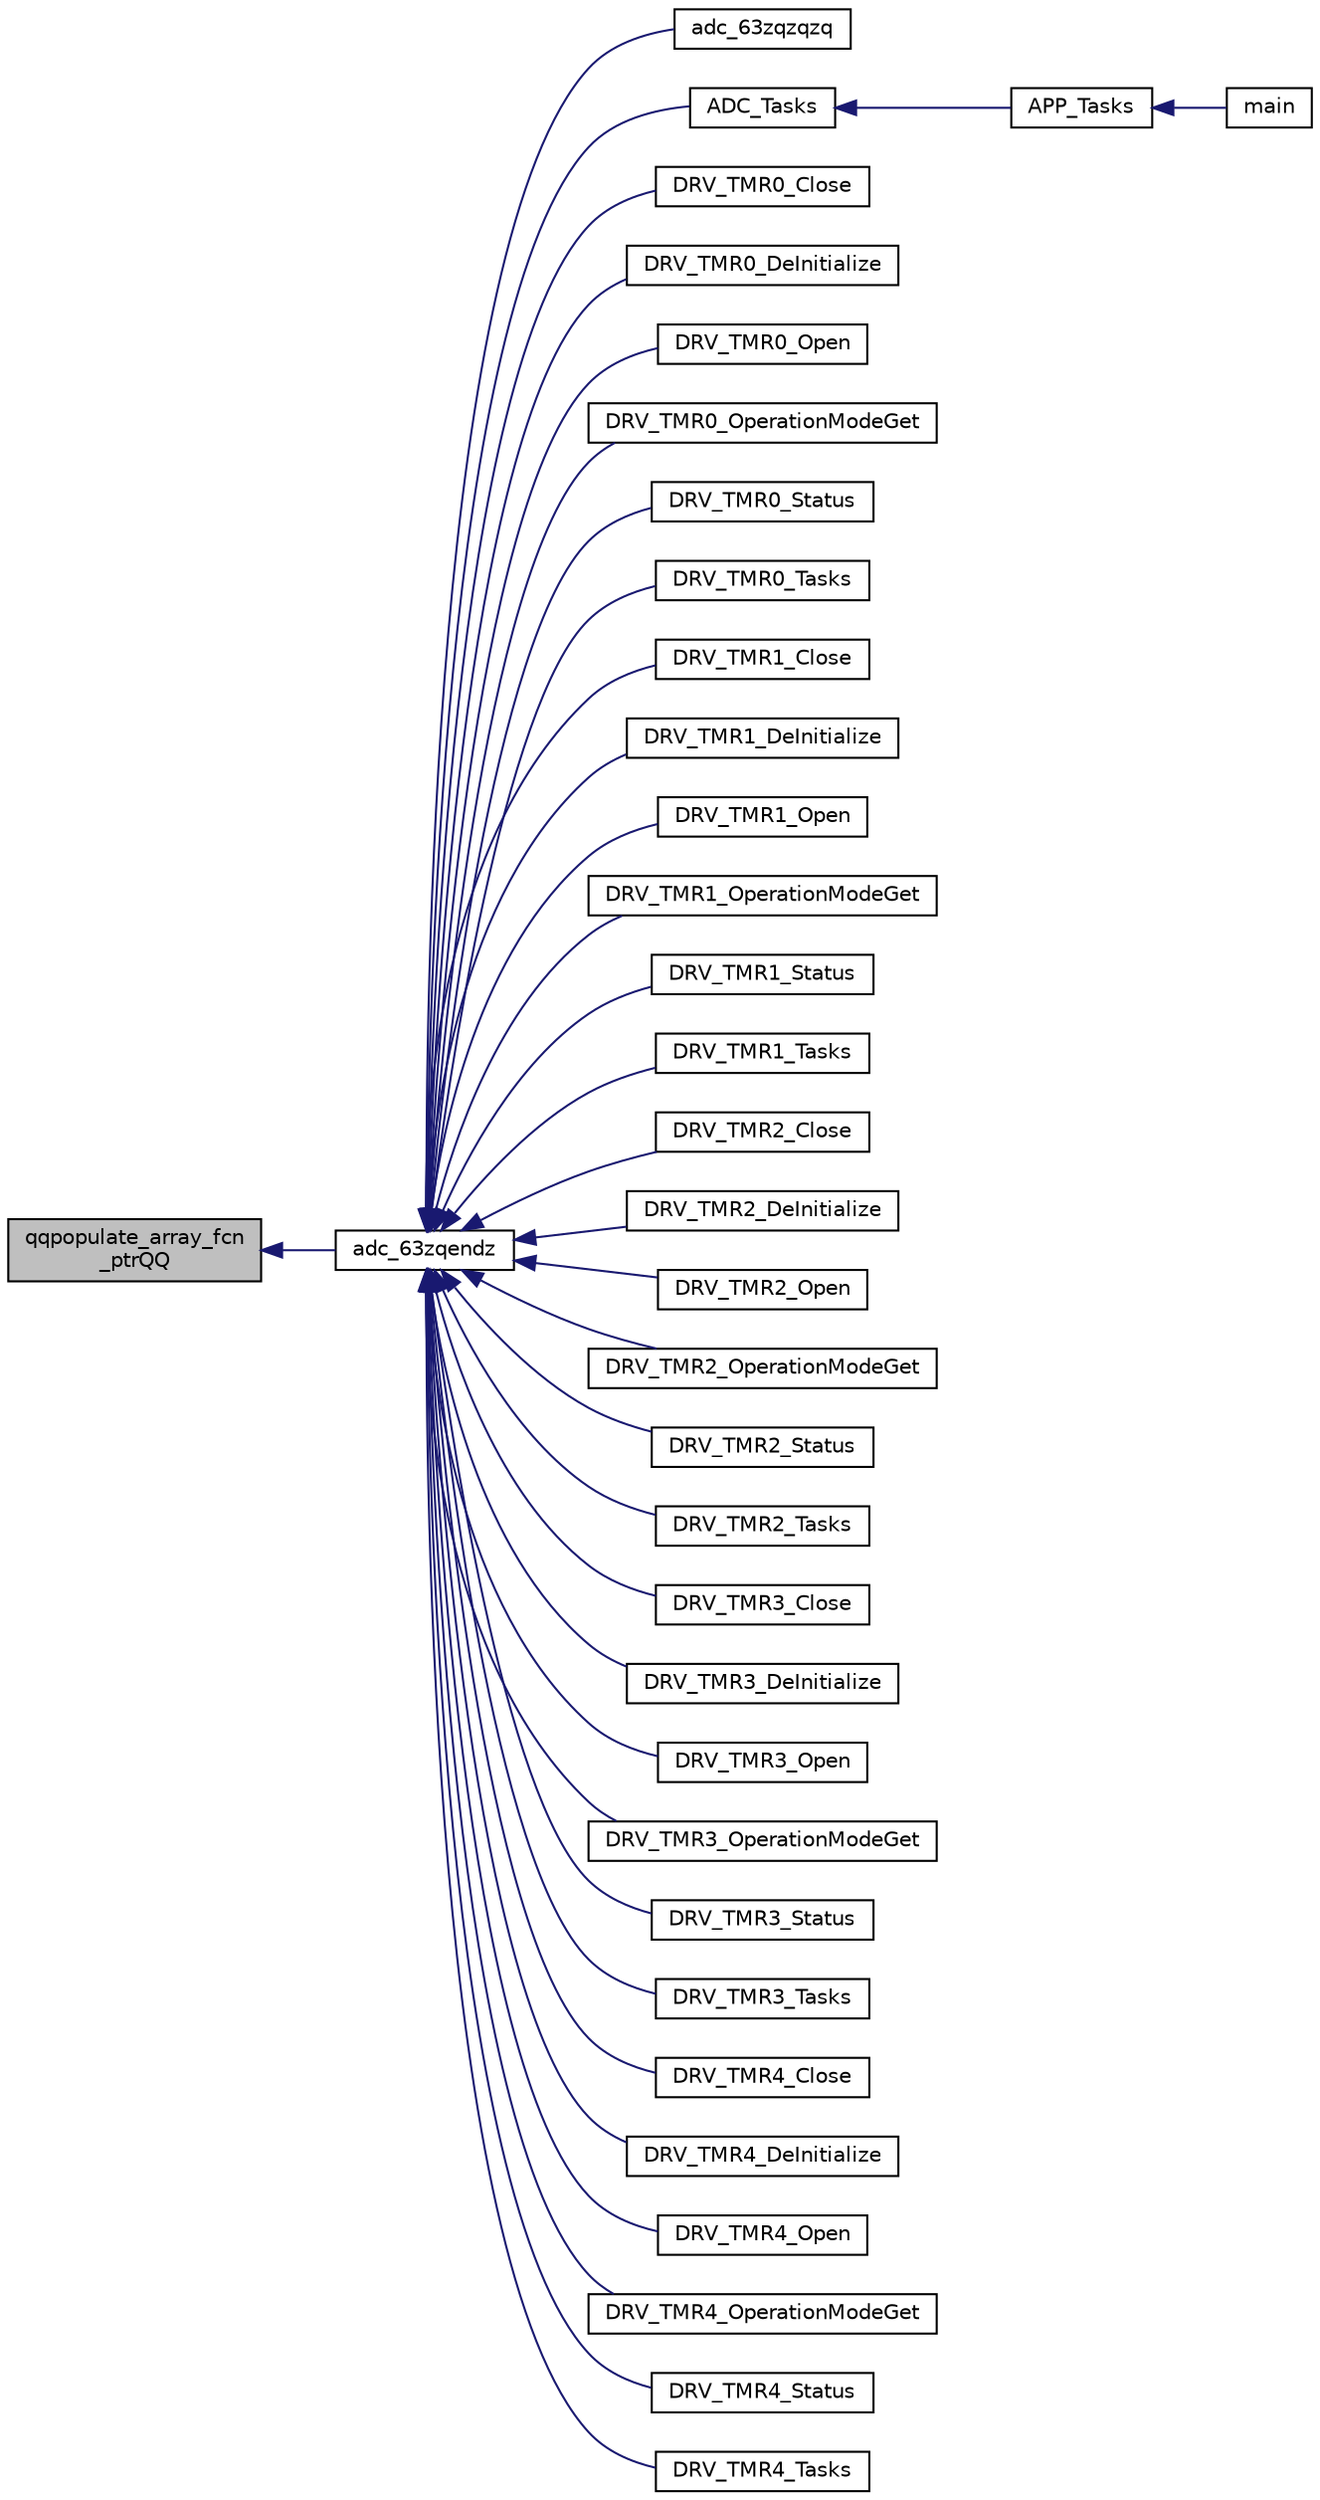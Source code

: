 digraph "qqpopulate_array_fcn_ptrQQ"
{
  edge [fontname="Helvetica",fontsize="10",labelfontname="Helvetica",labelfontsize="10"];
  node [fontname="Helvetica",fontsize="10",shape=record];
  rankdir="LR";
  Node1662 [label="qqpopulate_array_fcn\l_ptrQQ",height=0.2,width=0.4,color="black", fillcolor="grey75", style="filled", fontcolor="black"];
  Node1662 -> Node1663 [dir="back",color="midnightblue",fontsize="10",style="solid",fontname="Helvetica"];
  Node1663 [label="adc_63zqendz",height=0.2,width=0.4,color="black", fillcolor="white", style="filled",URL="$inszt__adc_8c.html#a4b80fddad942e9b3aedef274004067ae"];
  Node1663 -> Node1664 [dir="back",color="midnightblue",fontsize="10",style="solid",fontname="Helvetica"];
  Node1664 [label="adc_63zqzqzq",height=0.2,width=0.4,color="black", fillcolor="white", style="filled",URL="$inszt__adc_8c.html#a444d9f40192121e0e813e258f0745a77"];
  Node1663 -> Node1665 [dir="back",color="midnightblue",fontsize="10",style="solid",fontname="Helvetica"];
  Node1665 [label="ADC_Tasks",height=0.2,width=0.4,color="black", fillcolor="white", style="filled",URL="$inszt__adc_8c.html#a605fe6092855d752d3337cd8a7929d18"];
  Node1665 -> Node1666 [dir="back",color="midnightblue",fontsize="10",style="solid",fontname="Helvetica"];
  Node1666 [label="APP_Tasks",height=0.2,width=0.4,color="black", fillcolor="white", style="filled",URL="$inszt__app_8c.html#a859aee46b660cfee47cfd45ce08f6862"];
  Node1666 -> Node1667 [dir="back",color="midnightblue",fontsize="10",style="solid",fontname="Helvetica"];
  Node1667 [label="main",height=0.2,width=0.4,color="black", fillcolor="white", style="filled",URL="$inszt__main_8c.html#a840291bc02cba5474a4cb46a9b9566fe"];
  Node1663 -> Node1668 [dir="back",color="midnightblue",fontsize="10",style="solid",fontname="Helvetica"];
  Node1668 [label="DRV_TMR0_Close",height=0.2,width=0.4,color="black", fillcolor="white", style="filled",URL="$inszt__adc_8c.html#a32eae35a1e64a44969e70c746ec9cdc2"];
  Node1663 -> Node1669 [dir="back",color="midnightblue",fontsize="10",style="solid",fontname="Helvetica"];
  Node1669 [label="DRV_TMR0_DeInitialize",height=0.2,width=0.4,color="black", fillcolor="white", style="filled",URL="$inszt__adc_8c.html#ac35e22ce2277246569aa15a0142f42de"];
  Node1663 -> Node1670 [dir="back",color="midnightblue",fontsize="10",style="solid",fontname="Helvetica"];
  Node1670 [label="DRV_TMR0_Open",height=0.2,width=0.4,color="black", fillcolor="white", style="filled",URL="$inszt__adc_8c.html#a6185be0b1acc5308100e9c168c6d9882"];
  Node1663 -> Node1671 [dir="back",color="midnightblue",fontsize="10",style="solid",fontname="Helvetica"];
  Node1671 [label="DRV_TMR0_OperationModeGet",height=0.2,width=0.4,color="black", fillcolor="white", style="filled",URL="$inszt__adc_8c.html#a75154e72363837310412c5f0f77ca99b"];
  Node1663 -> Node1672 [dir="back",color="midnightblue",fontsize="10",style="solid",fontname="Helvetica"];
  Node1672 [label="DRV_TMR0_Status",height=0.2,width=0.4,color="black", fillcolor="white", style="filled",URL="$inszt__adc_8c.html#aa0b45abb3787c0b80fba63077983fda6"];
  Node1663 -> Node1673 [dir="back",color="midnightblue",fontsize="10",style="solid",fontname="Helvetica"];
  Node1673 [label="DRV_TMR0_Tasks",height=0.2,width=0.4,color="black", fillcolor="white", style="filled",URL="$inszt__adc_8c.html#a074ed24077060483c762988f726d23e9"];
  Node1663 -> Node1674 [dir="back",color="midnightblue",fontsize="10",style="solid",fontname="Helvetica"];
  Node1674 [label="DRV_TMR1_Close",height=0.2,width=0.4,color="black", fillcolor="white", style="filled",URL="$inszt__adc_8c.html#a6a5cde4bb2a1f040394eff6085aa1d59"];
  Node1663 -> Node1675 [dir="back",color="midnightblue",fontsize="10",style="solid",fontname="Helvetica"];
  Node1675 [label="DRV_TMR1_DeInitialize",height=0.2,width=0.4,color="black", fillcolor="white", style="filled",URL="$inszt__adc_8c.html#abf7739f5097a1ceff5268ea070a35c9e"];
  Node1663 -> Node1676 [dir="back",color="midnightblue",fontsize="10",style="solid",fontname="Helvetica"];
  Node1676 [label="DRV_TMR1_Open",height=0.2,width=0.4,color="black", fillcolor="white", style="filled",URL="$inszt__adc_8c.html#ac23662f1a2e62aff3d8576b4fb403b5e"];
  Node1663 -> Node1677 [dir="back",color="midnightblue",fontsize="10",style="solid",fontname="Helvetica"];
  Node1677 [label="DRV_TMR1_OperationModeGet",height=0.2,width=0.4,color="black", fillcolor="white", style="filled",URL="$inszt__adc_8c.html#a2ddcb52c248a14db2f5d3cc2b8396b4d"];
  Node1663 -> Node1678 [dir="back",color="midnightblue",fontsize="10",style="solid",fontname="Helvetica"];
  Node1678 [label="DRV_TMR1_Status",height=0.2,width=0.4,color="black", fillcolor="white", style="filled",URL="$inszt__adc_8c.html#af0b509a65d0cc40830845f905e72f383"];
  Node1663 -> Node1679 [dir="back",color="midnightblue",fontsize="10",style="solid",fontname="Helvetica"];
  Node1679 [label="DRV_TMR1_Tasks",height=0.2,width=0.4,color="black", fillcolor="white", style="filled",URL="$inszt__adc_8c.html#a0c01e1083b80ad88b2bc0fae758b1f0e"];
  Node1663 -> Node1680 [dir="back",color="midnightblue",fontsize="10",style="solid",fontname="Helvetica"];
  Node1680 [label="DRV_TMR2_Close",height=0.2,width=0.4,color="black", fillcolor="white", style="filled",URL="$inszt__adc_8c.html#a5ad44e5f36f8a566c396331e7c08c15d"];
  Node1663 -> Node1681 [dir="back",color="midnightblue",fontsize="10",style="solid",fontname="Helvetica"];
  Node1681 [label="DRV_TMR2_DeInitialize",height=0.2,width=0.4,color="black", fillcolor="white", style="filled",URL="$inszt__adc_8c.html#a0aa800750e31f5d3aea0afcd7faa41fe"];
  Node1663 -> Node1682 [dir="back",color="midnightblue",fontsize="10",style="solid",fontname="Helvetica"];
  Node1682 [label="DRV_TMR2_Open",height=0.2,width=0.4,color="black", fillcolor="white", style="filled",URL="$inszt__adc_8c.html#ae3ec2e7d926f1dfcf4d5b4ec3f4452b1"];
  Node1663 -> Node1683 [dir="back",color="midnightblue",fontsize="10",style="solid",fontname="Helvetica"];
  Node1683 [label="DRV_TMR2_OperationModeGet",height=0.2,width=0.4,color="black", fillcolor="white", style="filled",URL="$inszt__adc_8c.html#aaec612bc5ca6823e226aa9e168f0f7e4"];
  Node1663 -> Node1684 [dir="back",color="midnightblue",fontsize="10",style="solid",fontname="Helvetica"];
  Node1684 [label="DRV_TMR2_Status",height=0.2,width=0.4,color="black", fillcolor="white", style="filled",URL="$inszt__adc_8c.html#ab66021f387d5cbb3e7ab20b7718aa773"];
  Node1663 -> Node1685 [dir="back",color="midnightblue",fontsize="10",style="solid",fontname="Helvetica"];
  Node1685 [label="DRV_TMR2_Tasks",height=0.2,width=0.4,color="black", fillcolor="white", style="filled",URL="$inszt__adc_8c.html#a4cae103296c260a0cacd0bfbb02abec6"];
  Node1663 -> Node1686 [dir="back",color="midnightblue",fontsize="10",style="solid",fontname="Helvetica"];
  Node1686 [label="DRV_TMR3_Close",height=0.2,width=0.4,color="black", fillcolor="white", style="filled",URL="$inszt__adc_8c.html#a5dd9fa4b5c96ae83f17ed22952b3526b"];
  Node1663 -> Node1687 [dir="back",color="midnightblue",fontsize="10",style="solid",fontname="Helvetica"];
  Node1687 [label="DRV_TMR3_DeInitialize",height=0.2,width=0.4,color="black", fillcolor="white", style="filled",URL="$inszt__adc_8c.html#a51119949a1b0dc2ade9d15cd3eef3cf9"];
  Node1663 -> Node1688 [dir="back",color="midnightblue",fontsize="10",style="solid",fontname="Helvetica"];
  Node1688 [label="DRV_TMR3_Open",height=0.2,width=0.4,color="black", fillcolor="white", style="filled",URL="$inszt__adc_8c.html#a14def85d2721c6fe7a0f52e5da985745"];
  Node1663 -> Node1689 [dir="back",color="midnightblue",fontsize="10",style="solid",fontname="Helvetica"];
  Node1689 [label="DRV_TMR3_OperationModeGet",height=0.2,width=0.4,color="black", fillcolor="white", style="filled",URL="$inszt__adc_8c.html#aba3d374b5742c8fed77fb9c5125906e8"];
  Node1663 -> Node1690 [dir="back",color="midnightblue",fontsize="10",style="solid",fontname="Helvetica"];
  Node1690 [label="DRV_TMR3_Status",height=0.2,width=0.4,color="black", fillcolor="white", style="filled",URL="$inszt__adc_8c.html#ab337820f2261ee63bfbdbe91f999de92"];
  Node1663 -> Node1691 [dir="back",color="midnightblue",fontsize="10",style="solid",fontname="Helvetica"];
  Node1691 [label="DRV_TMR3_Tasks",height=0.2,width=0.4,color="black", fillcolor="white", style="filled",URL="$inszt__adc_8c.html#ac4622292b2dab66f9b5ae9778db08478"];
  Node1663 -> Node1692 [dir="back",color="midnightblue",fontsize="10",style="solid",fontname="Helvetica"];
  Node1692 [label="DRV_TMR4_Close",height=0.2,width=0.4,color="black", fillcolor="white", style="filled",URL="$inszt__adc_8c.html#abca98245dd4f6348cc96c19911fa2f7f"];
  Node1663 -> Node1693 [dir="back",color="midnightblue",fontsize="10",style="solid",fontname="Helvetica"];
  Node1693 [label="DRV_TMR4_DeInitialize",height=0.2,width=0.4,color="black", fillcolor="white", style="filled",URL="$inszt__adc_8c.html#a24315793d9553d184024aea496534bc5"];
  Node1663 -> Node1694 [dir="back",color="midnightblue",fontsize="10",style="solid",fontname="Helvetica"];
  Node1694 [label="DRV_TMR4_Open",height=0.2,width=0.4,color="black", fillcolor="white", style="filled",URL="$inszt__adc_8c.html#a6e2c39c5a9d8b23859be0e673b43b1b9"];
  Node1663 -> Node1695 [dir="back",color="midnightblue",fontsize="10",style="solid",fontname="Helvetica"];
  Node1695 [label="DRV_TMR4_OperationModeGet",height=0.2,width=0.4,color="black", fillcolor="white", style="filled",URL="$inszt__adc_8c.html#ad47780c4b3a36ef4f64841b0106a751d"];
  Node1663 -> Node1696 [dir="back",color="midnightblue",fontsize="10",style="solid",fontname="Helvetica"];
  Node1696 [label="DRV_TMR4_Status",height=0.2,width=0.4,color="black", fillcolor="white", style="filled",URL="$inszt__adc_8c.html#aeb55a9257642cf221bcb641b25033668"];
  Node1663 -> Node1697 [dir="back",color="midnightblue",fontsize="10",style="solid",fontname="Helvetica"];
  Node1697 [label="DRV_TMR4_Tasks",height=0.2,width=0.4,color="black", fillcolor="white", style="filled",URL="$inszt__adc_8c.html#a97a4bb302673812056f8ad54ea70b59e"];
}
